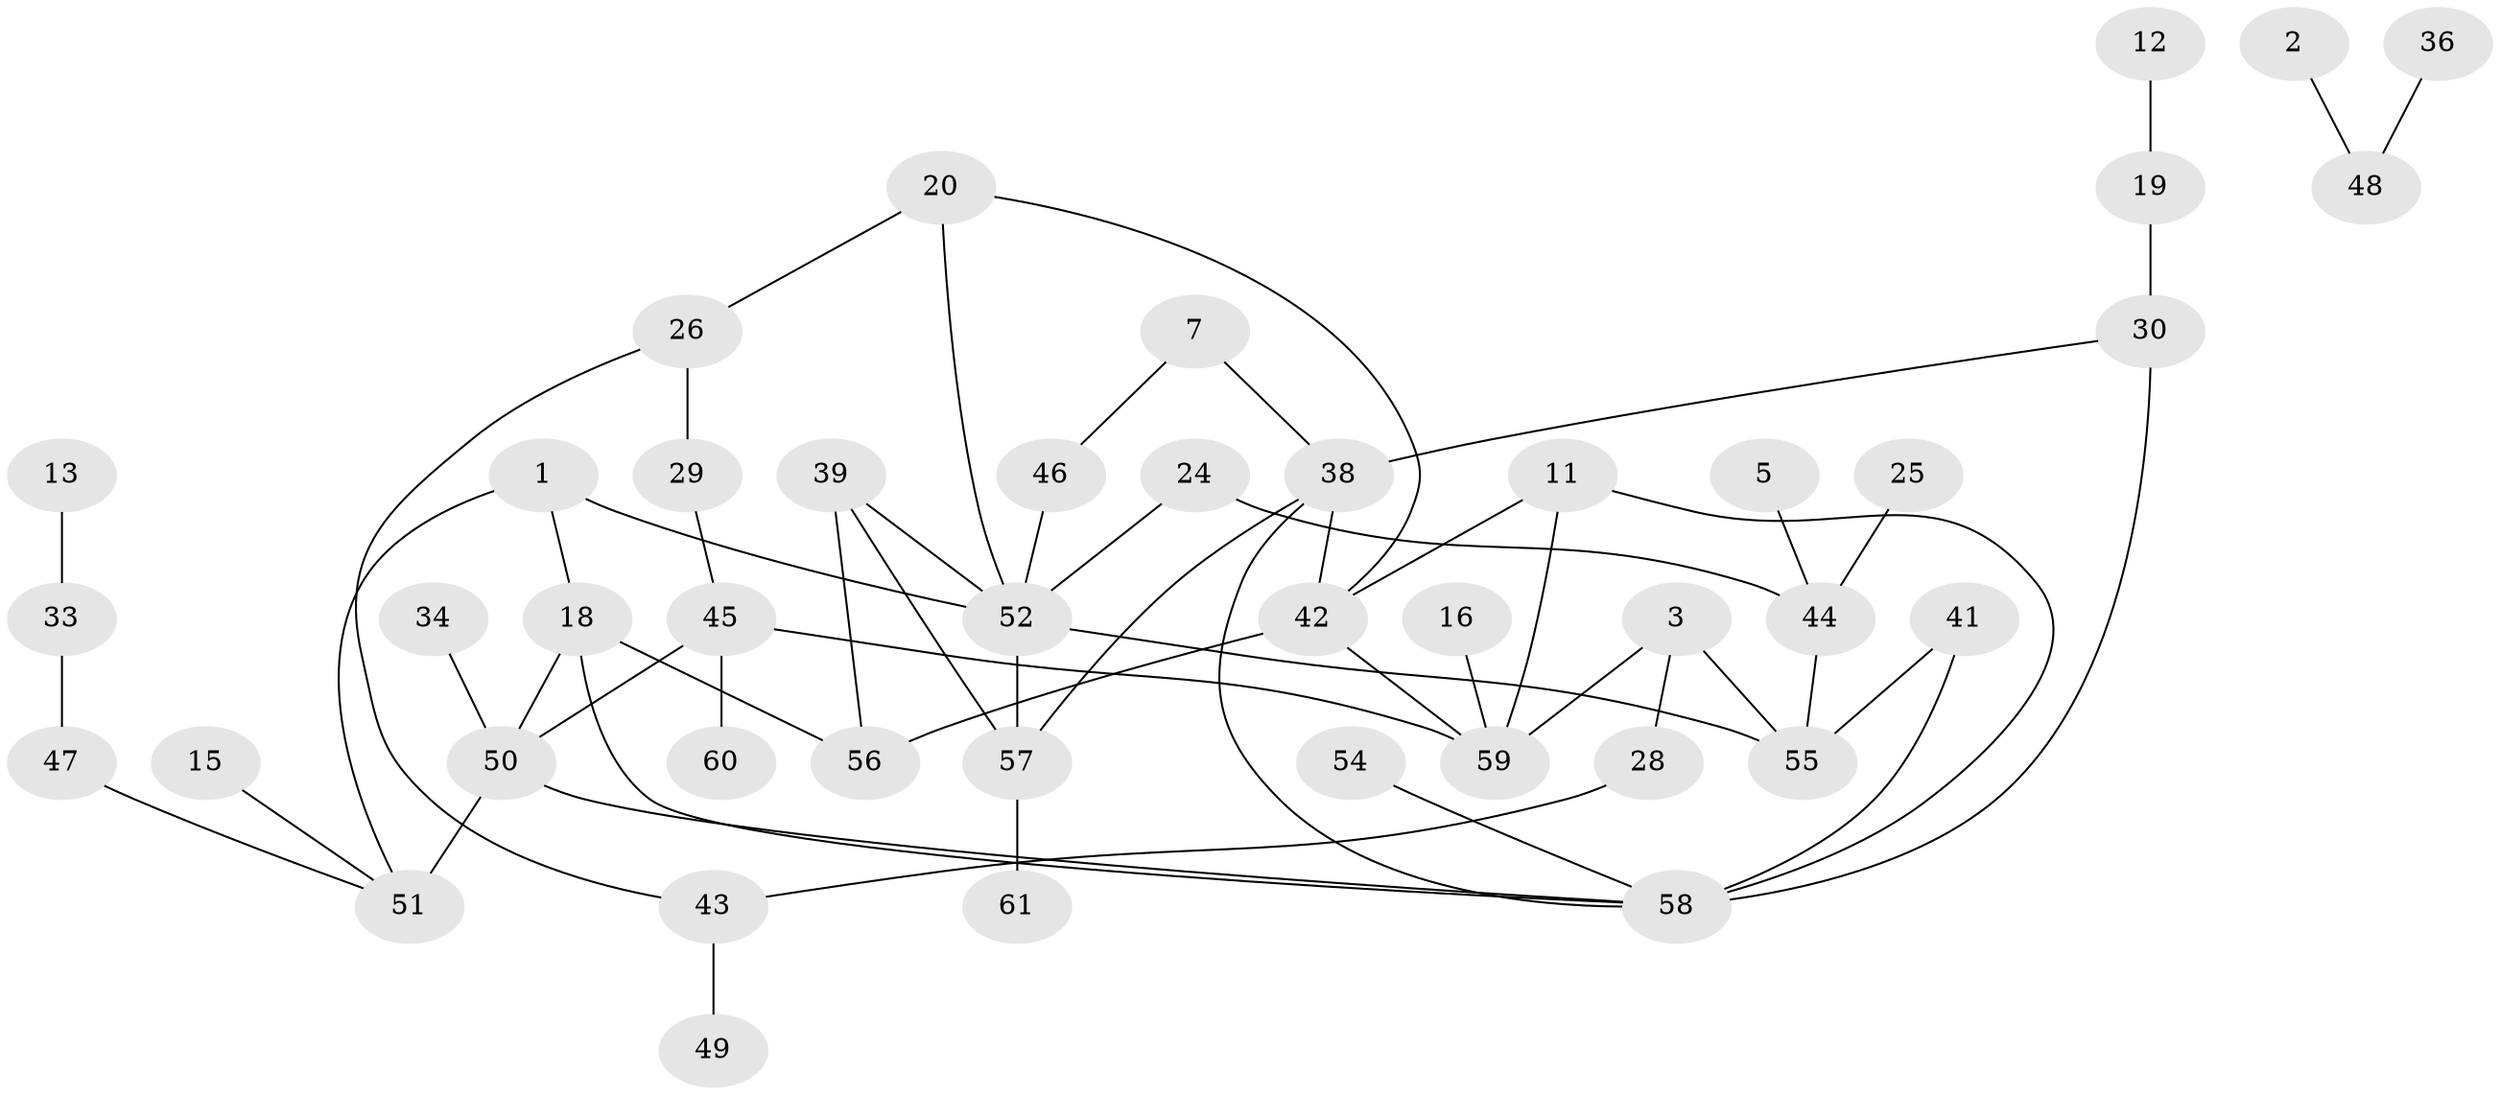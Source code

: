 // original degree distribution, {3: 0.19834710743801653, 2: 0.2231404958677686, 1: 0.2892561983471074, 6: 0.024793388429752067, 0: 0.12396694214876033, 4: 0.09917355371900827, 5: 0.04132231404958678}
// Generated by graph-tools (version 1.1) at 2025/00/03/09/25 03:00:47]
// undirected, 44 vertices, 59 edges
graph export_dot {
graph [start="1"]
  node [color=gray90,style=filled];
  1;
  2;
  3;
  5;
  7;
  11;
  12;
  13;
  15;
  16;
  18;
  19;
  20;
  24;
  25;
  26;
  28;
  29;
  30;
  33;
  34;
  36;
  38;
  39;
  41;
  42;
  43;
  44;
  45;
  46;
  47;
  48;
  49;
  50;
  51;
  52;
  54;
  55;
  56;
  57;
  58;
  59;
  60;
  61;
  1 -- 18 [weight=1.0];
  1 -- 51 [weight=1.0];
  1 -- 52 [weight=1.0];
  2 -- 48 [weight=1.0];
  3 -- 28 [weight=1.0];
  3 -- 55 [weight=1.0];
  3 -- 59 [weight=1.0];
  5 -- 44 [weight=1.0];
  7 -- 38 [weight=1.0];
  7 -- 46 [weight=1.0];
  11 -- 42 [weight=2.0];
  11 -- 58 [weight=1.0];
  11 -- 59 [weight=1.0];
  12 -- 19 [weight=1.0];
  13 -- 33 [weight=1.0];
  15 -- 51 [weight=1.0];
  16 -- 59 [weight=1.0];
  18 -- 50 [weight=1.0];
  18 -- 56 [weight=2.0];
  18 -- 58 [weight=1.0];
  19 -- 30 [weight=1.0];
  20 -- 26 [weight=1.0];
  20 -- 42 [weight=1.0];
  20 -- 52 [weight=1.0];
  24 -- 44 [weight=1.0];
  24 -- 52 [weight=1.0];
  25 -- 44 [weight=1.0];
  26 -- 29 [weight=1.0];
  26 -- 43 [weight=1.0];
  28 -- 43 [weight=1.0];
  29 -- 45 [weight=1.0];
  30 -- 38 [weight=1.0];
  30 -- 58 [weight=2.0];
  33 -- 47 [weight=1.0];
  34 -- 50 [weight=1.0];
  36 -- 48 [weight=1.0];
  38 -- 42 [weight=1.0];
  38 -- 57 [weight=1.0];
  38 -- 58 [weight=1.0];
  39 -- 52 [weight=1.0];
  39 -- 56 [weight=2.0];
  39 -- 57 [weight=1.0];
  41 -- 55 [weight=1.0];
  41 -- 58 [weight=1.0];
  42 -- 56 [weight=1.0];
  42 -- 59 [weight=1.0];
  43 -- 49 [weight=1.0];
  44 -- 55 [weight=1.0];
  45 -- 50 [weight=1.0];
  45 -- 59 [weight=1.0];
  45 -- 60 [weight=1.0];
  46 -- 52 [weight=1.0];
  47 -- 51 [weight=1.0];
  50 -- 51 [weight=3.0];
  50 -- 58 [weight=1.0];
  52 -- 55 [weight=1.0];
  52 -- 57 [weight=1.0];
  54 -- 58 [weight=1.0];
  57 -- 61 [weight=1.0];
}
